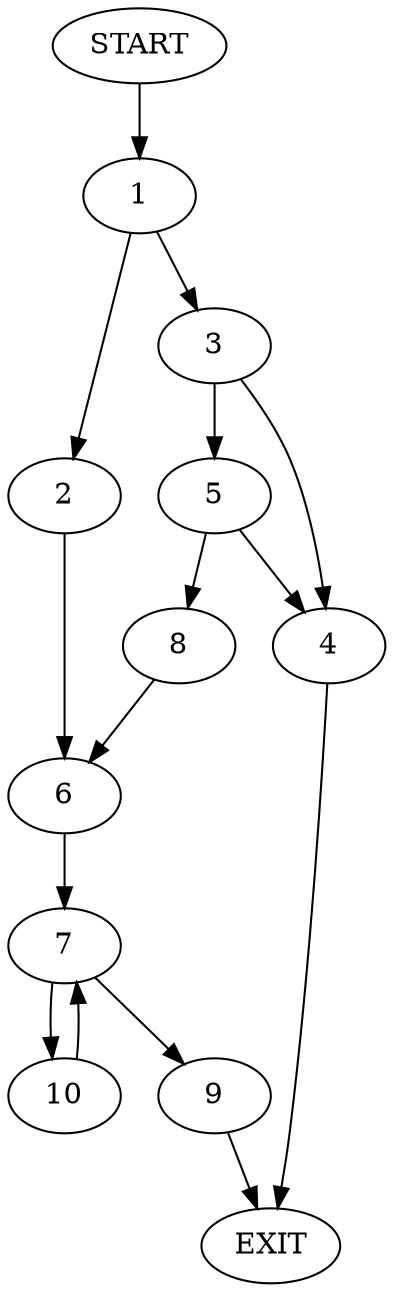digraph {
0 [label="START"]
11 [label="EXIT"]
0 -> 1
1 -> 2
1 -> 3
3 -> 4
3 -> 5
2 -> 6
6 -> 7
4 -> 11
5 -> 8
5 -> 4
8 -> 6
7 -> 9
7 -> 10
10 -> 7
9 -> 11
}
